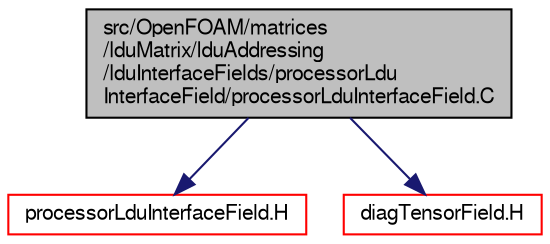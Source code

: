 digraph "src/OpenFOAM/matrices/lduMatrix/lduAddressing/lduInterfaceFields/processorLduInterfaceField/processorLduInterfaceField.C"
{
  bgcolor="transparent";
  edge [fontname="FreeSans",fontsize="10",labelfontname="FreeSans",labelfontsize="10"];
  node [fontname="FreeSans",fontsize="10",shape=record];
  Node0 [label="src/OpenFOAM/matrices\l/lduMatrix/lduAddressing\l/lduInterfaceFields/processorLdu\lInterfaceField/processorLduInterfaceField.C",height=0.2,width=0.4,color="black", fillcolor="grey75", style="filled", fontcolor="black"];
  Node0 -> Node1 [color="midnightblue",fontsize="10",style="solid",fontname="FreeSans"];
  Node1 [label="processorLduInterfaceField.H",height=0.2,width=0.4,color="red",URL="$a10685.html"];
  Node0 -> Node104 [color="midnightblue",fontsize="10",style="solid",fontname="FreeSans"];
  Node104 [label="diagTensorField.H",height=0.2,width=0.4,color="red",URL="$a09545.html"];
}
